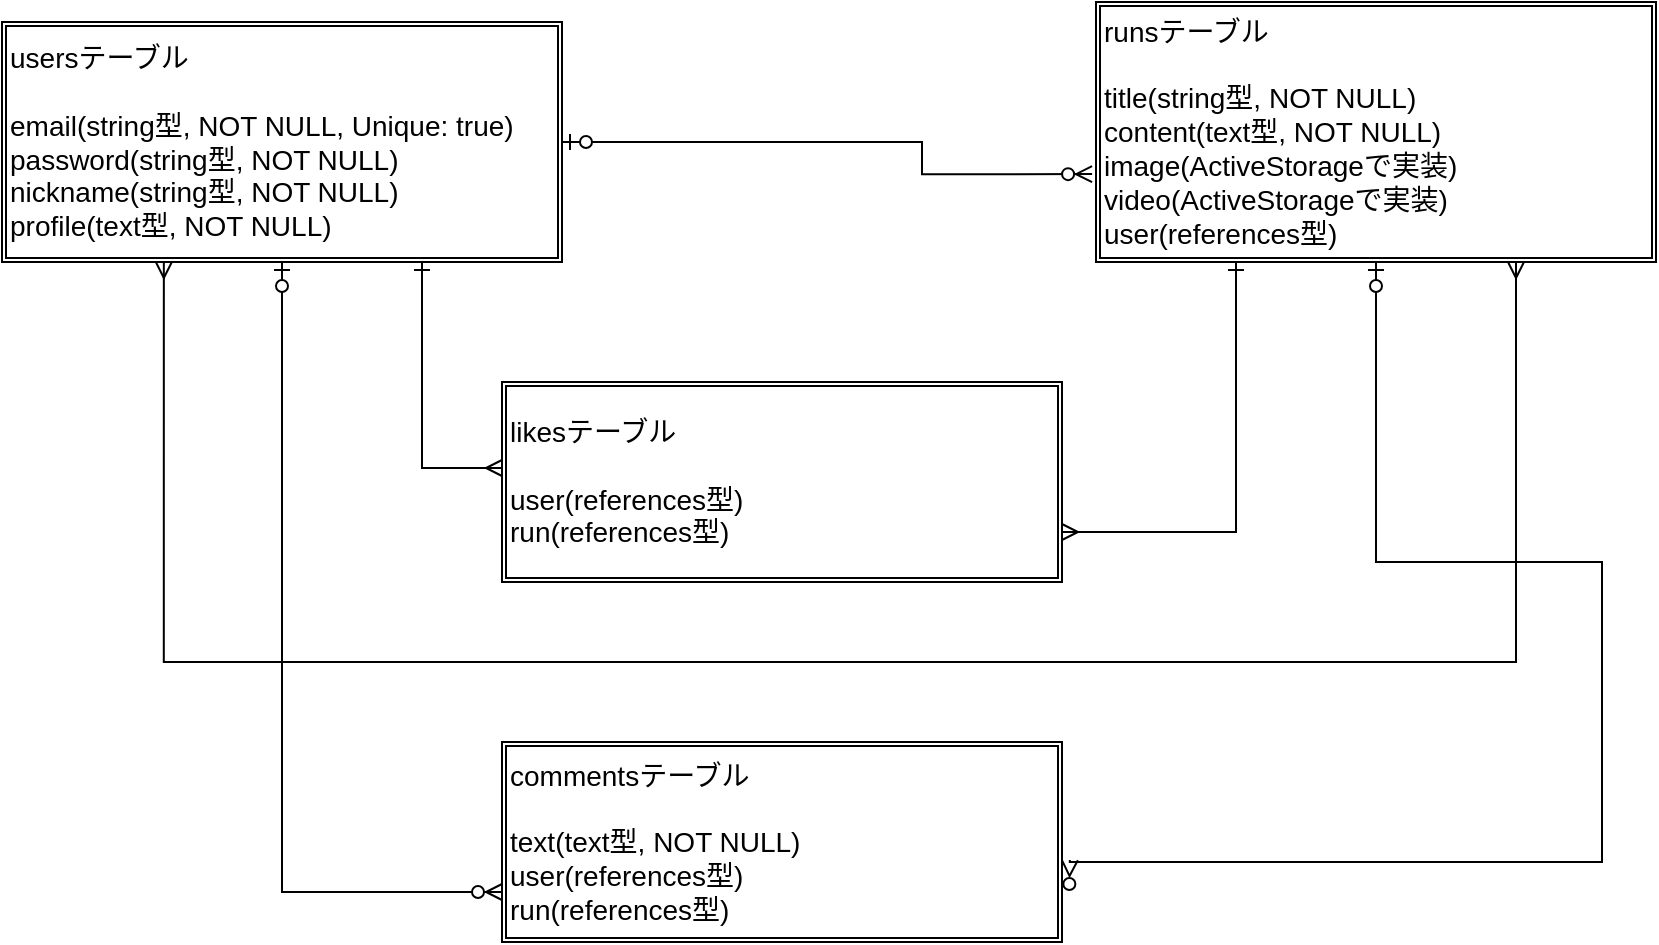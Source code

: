 <mxfile>
    <diagram id="3jebRcSkKWjq-bo7_Qma" name="ページ1">
        <mxGraphModel dx="854" dy="545" grid="1" gridSize="10" guides="1" tooltips="1" connect="1" arrows="1" fold="1" page="1" pageScale="1" pageWidth="827" pageHeight="1169" math="0" shadow="0">
            <root>
                <mxCell id="0"/>
                <mxCell id="1" parent="0"/>
                <mxCell id="15" style="edgeStyle=orthogonalEdgeStyle;rounded=0;orthogonalLoop=1;jettySize=auto;html=1;entryX=-0.007;entryY=0.662;entryDx=0;entryDy=0;entryPerimeter=0;startArrow=ERzeroToOne;startFill=1;endArrow=ERzeroToMany;endFill=1;" edge="1" parent="1" source="3" target="4">
                    <mxGeometry relative="1" as="geometry">
                        <Array as="points">
                            <mxPoint x="460" y="100"/>
                            <mxPoint x="460" y="116"/>
                        </Array>
                    </mxGeometry>
                </mxCell>
                <mxCell id="16" style="edgeStyle=orthogonalEdgeStyle;rounded=0;orthogonalLoop=1;jettySize=auto;html=1;entryX=0;entryY=0.75;entryDx=0;entryDy=0;startArrow=ERzeroToOne;startFill=1;endArrow=ERzeroToMany;endFill=1;" edge="1" parent="1" source="3" target="5">
                    <mxGeometry relative="1" as="geometry"/>
                </mxCell>
                <mxCell id="26" style="edgeStyle=orthogonalEdgeStyle;rounded=0;orthogonalLoop=1;jettySize=auto;html=1;exitX=0.75;exitY=1;exitDx=0;exitDy=0;startArrow=ERone;startFill=0;endArrow=ERmany;endFill=0;entryX=0;entryY=0.43;entryDx=0;entryDy=0;entryPerimeter=0;" edge="1" parent="1" source="3" target="6">
                    <mxGeometry relative="1" as="geometry">
                        <mxPoint x="247" y="263" as="targetPoint"/>
                        <Array as="points">
                            <mxPoint x="210" y="263"/>
                        </Array>
                    </mxGeometry>
                </mxCell>
                <mxCell id="3" value="&lt;font style=&quot;font-size: 14px&quot;&gt;usersテーブル&lt;br&gt;&lt;br&gt;email(string型, NOT NULL, Unique: true)&lt;br&gt;password(string型, NOT NULL)&lt;br&gt;nickname(string型, NOT NULL)&lt;br&gt;profile(text型, NOT NULL)&lt;br&gt;&lt;/font&gt;" style="shape=ext;double=1;rounded=0;whiteSpace=wrap;html=1;align=left;" vertex="1" parent="1">
                    <mxGeometry y="40" width="280" height="120" as="geometry"/>
                </mxCell>
                <mxCell id="22" style="edgeStyle=orthogonalEdgeStyle;rounded=0;orthogonalLoop=1;jettySize=auto;html=1;startArrow=ERzeroToOne;startFill=1;endArrow=ERzeroToMany;endFill=1;entryX=1.014;entryY=0.59;entryDx=0;entryDy=0;entryPerimeter=0;" edge="1" parent="1" source="4" target="5">
                    <mxGeometry relative="1" as="geometry">
                        <mxPoint x="687" y="460" as="targetPoint"/>
                        <Array as="points">
                            <mxPoint x="687" y="310"/>
                            <mxPoint x="800" y="310"/>
                            <mxPoint x="800" y="460"/>
                        </Array>
                    </mxGeometry>
                </mxCell>
                <mxCell id="25" style="edgeStyle=orthogonalEdgeStyle;rounded=0;orthogonalLoop=1;jettySize=auto;html=1;exitX=0.75;exitY=1;exitDx=0;exitDy=0;startArrow=ERmany;startFill=0;endArrow=ERmany;endFill=0;entryX=0.289;entryY=1;entryDx=0;entryDy=0;entryPerimeter=0;" edge="1" parent="1" source="4" target="3">
                    <mxGeometry relative="1" as="geometry">
                        <mxPoint x="70" y="360" as="targetPoint"/>
                        <Array as="points">
                            <mxPoint x="757" y="360"/>
                            <mxPoint x="81" y="360"/>
                        </Array>
                    </mxGeometry>
                </mxCell>
                <mxCell id="28" style="edgeStyle=orthogonalEdgeStyle;rounded=0;orthogonalLoop=1;jettySize=auto;html=1;exitX=0.25;exitY=1;exitDx=0;exitDy=0;startArrow=ERone;startFill=0;endArrow=ERmany;endFill=0;entryX=1;entryY=0.75;entryDx=0;entryDy=0;" edge="1" parent="1" source="4" target="6">
                    <mxGeometry relative="1" as="geometry">
                        <mxPoint x="617" y="300" as="targetPoint"/>
                        <Array as="points">
                            <mxPoint x="617" y="295"/>
                        </Array>
                    </mxGeometry>
                </mxCell>
                <mxCell id="4" value="&lt;font style=&quot;font-size: 14px&quot;&gt;runsテーブル&lt;br&gt;&lt;br&gt;title(string型, NOT NULL)&lt;br&gt;content(text型, NOT NULL)&lt;br&gt;image(ActiveStorageで実装)&lt;br&gt;video(ActiveStorageで実装)&lt;br&gt;user(references型)&lt;br&gt;&lt;/font&gt;" style="shape=ext;double=1;rounded=0;whiteSpace=wrap;html=1;align=left;" vertex="1" parent="1">
                    <mxGeometry x="547" y="30" width="280" height="130" as="geometry"/>
                </mxCell>
                <mxCell id="5" value="&lt;font style=&quot;font-size: 14px&quot;&gt;commentsテーブル&lt;br&gt;&lt;br&gt;text(text型, NOT NULL)&lt;br&gt;user(references型)&lt;br&gt;run(references型)&lt;br&gt;&lt;/font&gt;" style="shape=ext;double=1;rounded=0;whiteSpace=wrap;html=1;align=left;" vertex="1" parent="1">
                    <mxGeometry x="250" y="400" width="280" height="100" as="geometry"/>
                </mxCell>
                <mxCell id="6" value="&lt;font style=&quot;font-size: 14px&quot;&gt;likesテーブル&lt;br&gt;&lt;br&gt;user(references型)&lt;br&gt;run(references型)&lt;br&gt;&lt;/font&gt;" style="shape=ext;double=1;rounded=0;whiteSpace=wrap;html=1;align=left;" vertex="1" parent="1">
                    <mxGeometry x="250" y="220" width="280" height="100" as="geometry"/>
                </mxCell>
            </root>
        </mxGraphModel>
    </diagram>
</mxfile>